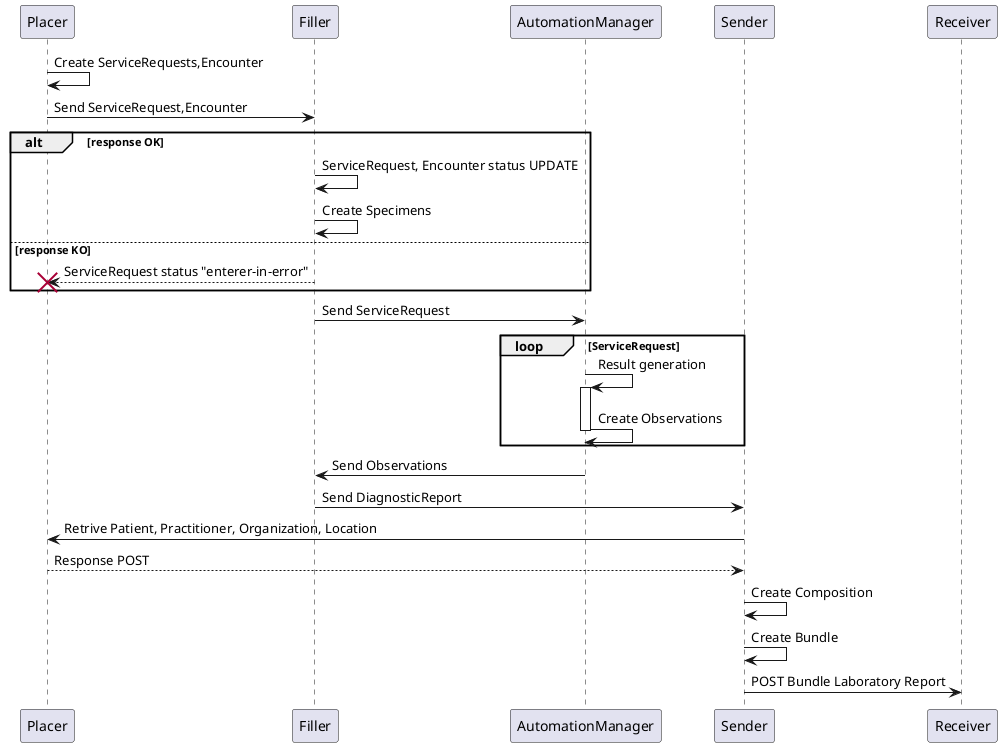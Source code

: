 @startuml
Placer -> Placer: Create ServiceRequests,Encounter

Placer -> Filler: Send ServiceRequest,Encounter

alt response OK
    Filler -> Filler: ServiceRequest, Encounter status UPDATE
    Filler -> Filler: Create Specimens
else response KO
    Filler --> Placer !!: ServiceRequest status "enterer-in-error"
end

Filler -> AutomationManager: Send ServiceRequest
    loop ServiceRequest
        AutomationManager -> AutomationManager ++: Result generation
        AutomationManager -> AutomationManager --: Create Observations 
    end
AutomationManager -> Filler: Send Observations
Filler -> Sender: Send DiagnosticReport
Sender -> Placer: Retrive Patient, Practitioner, Organization, Location
Placer --> Sender: Response POST
Sender -> Sender: Create Composition
Sender -> Sender: Create Bundle
Sender -> Receiver: POST Bundle Laboratory Report
@enduml

